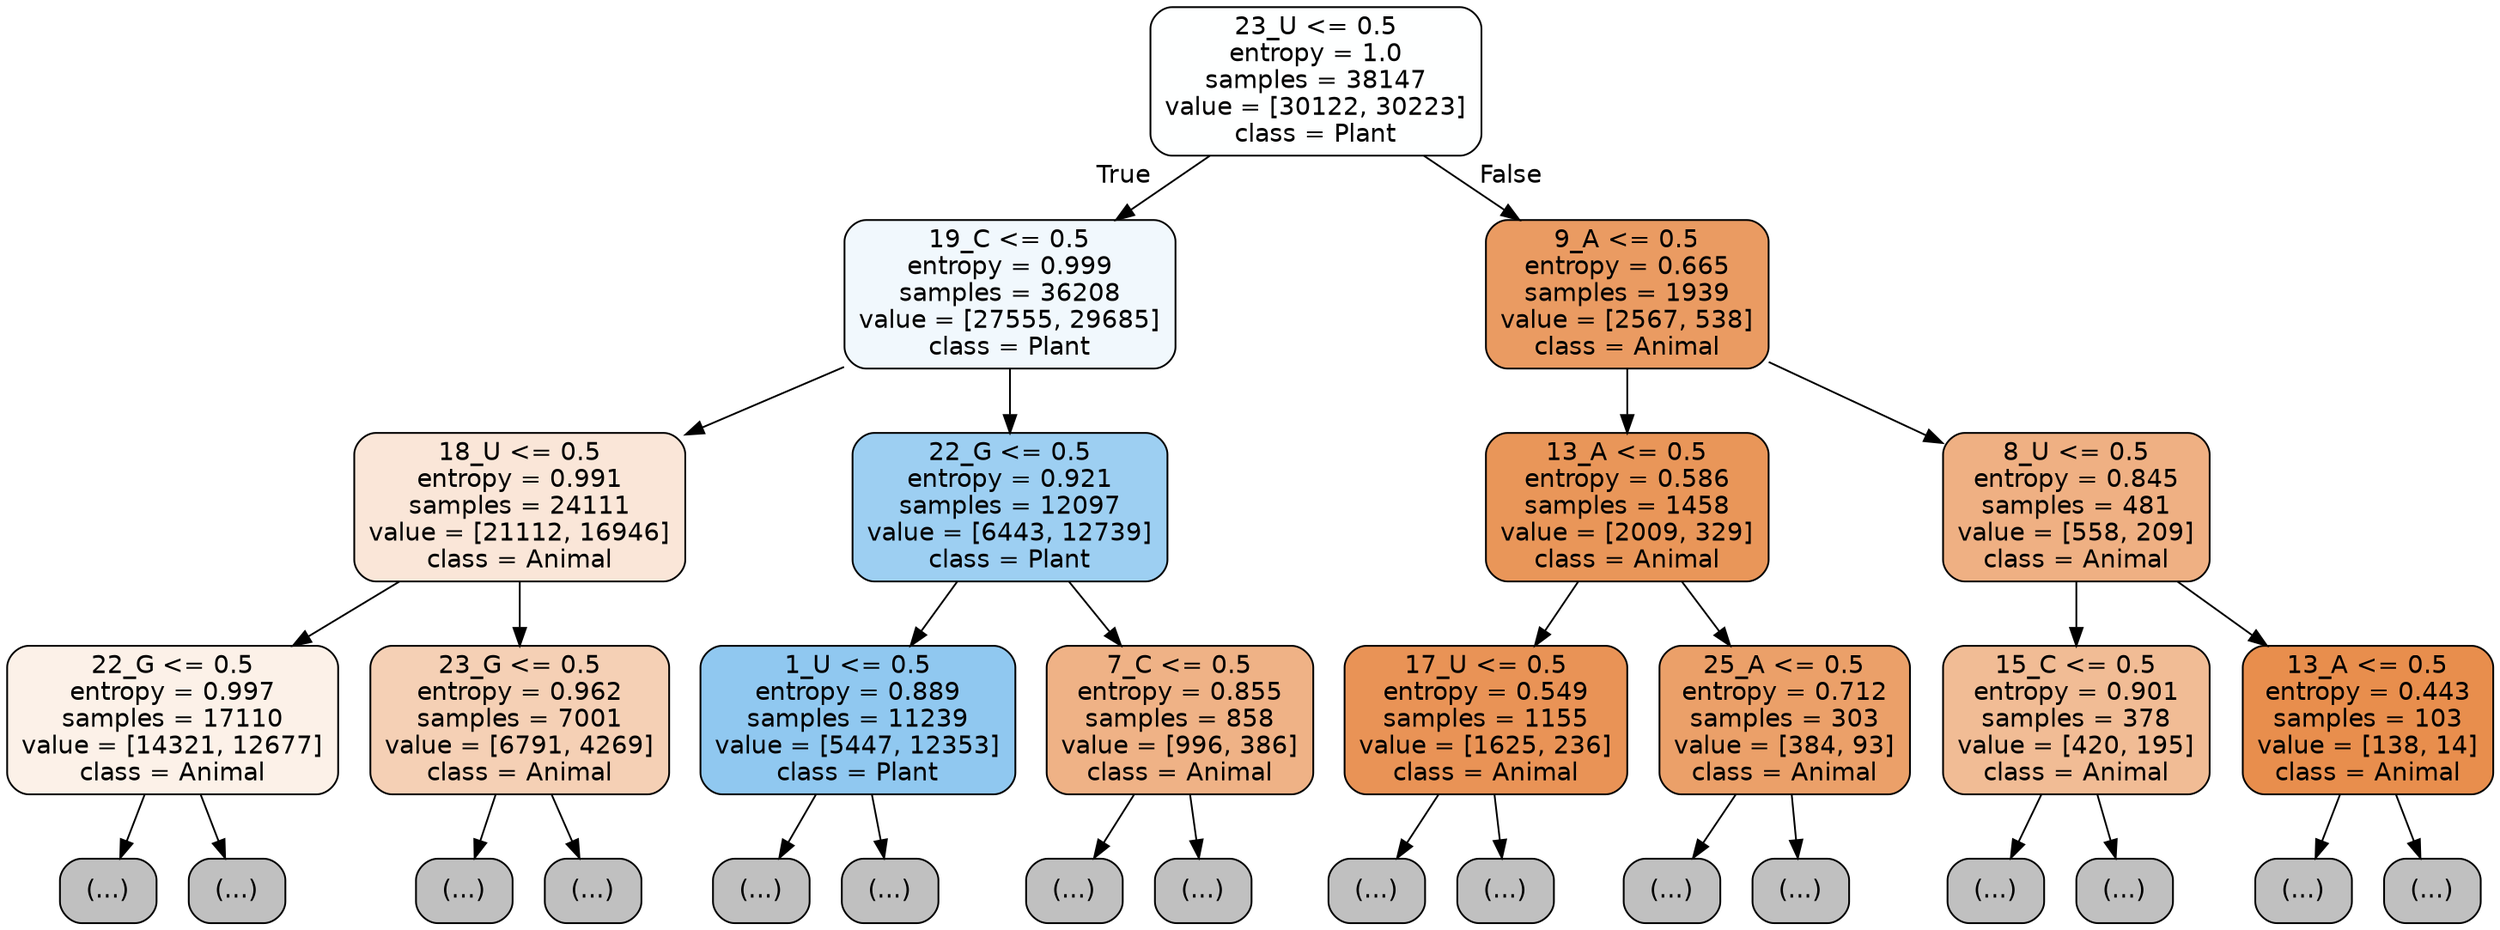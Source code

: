 digraph Tree {
node [shape=box, style="filled, rounded", color="black", fontname="helvetica"] ;
edge [fontname="helvetica"] ;
0 [label="23_U <= 0.5\nentropy = 1.0\nsamples = 38147\nvalue = [30122, 30223]\nclass = Plant", fillcolor="#feffff"] ;
1 [label="19_C <= 0.5\nentropy = 0.999\nsamples = 36208\nvalue = [27555, 29685]\nclass = Plant", fillcolor="#f1f8fd"] ;
0 -> 1 [labeldistance=2.5, labelangle=45, headlabel="True"] ;
2 [label="18_U <= 0.5\nentropy = 0.991\nsamples = 24111\nvalue = [21112, 16946]\nclass = Animal", fillcolor="#fae6d8"] ;
1 -> 2 ;
3 [label="22_G <= 0.5\nentropy = 0.997\nsamples = 17110\nvalue = [14321, 12677]\nclass = Animal", fillcolor="#fcf1e8"] ;
2 -> 3 ;
4 [label="(...)", fillcolor="#C0C0C0"] ;
3 -> 4 ;
7739 [label="(...)", fillcolor="#C0C0C0"] ;
3 -> 7739 ;
8702 [label="23_G <= 0.5\nentropy = 0.962\nsamples = 7001\nvalue = [6791, 4269]\nclass = Animal", fillcolor="#f5d0b5"] ;
2 -> 8702 ;
8703 [label="(...)", fillcolor="#C0C0C0"] ;
8702 -> 8703 ;
11802 [label="(...)", fillcolor="#C0C0C0"] ;
8702 -> 11802 ;
11945 [label="22_G <= 0.5\nentropy = 0.921\nsamples = 12097\nvalue = [6443, 12739]\nclass = Plant", fillcolor="#9dcff2"] ;
1 -> 11945 ;
11946 [label="1_U <= 0.5\nentropy = 0.889\nsamples = 11239\nvalue = [5447, 12353]\nclass = Plant", fillcolor="#90c8f0"] ;
11945 -> 11946 ;
11947 [label="(...)", fillcolor="#C0C0C0"] ;
11946 -> 11947 ;
13940 [label="(...)", fillcolor="#C0C0C0"] ;
11946 -> 13940 ;
15547 [label="7_C <= 0.5\nentropy = 0.855\nsamples = 858\nvalue = [996, 386]\nclass = Animal", fillcolor="#efb286"] ;
11945 -> 15547 ;
15548 [label="(...)", fillcolor="#C0C0C0"] ;
15547 -> 15548 ;
15919 [label="(...)", fillcolor="#C0C0C0"] ;
15547 -> 15919 ;
16000 [label="9_A <= 0.5\nentropy = 0.665\nsamples = 1939\nvalue = [2567, 538]\nclass = Animal", fillcolor="#ea9b62"] ;
0 -> 16000 [labeldistance=2.5, labelangle=-45, headlabel="False"] ;
16001 [label="13_A <= 0.5\nentropy = 0.586\nsamples = 1458\nvalue = [2009, 329]\nclass = Animal", fillcolor="#e99659"] ;
16000 -> 16001 ;
16002 [label="17_U <= 0.5\nentropy = 0.549\nsamples = 1155\nvalue = [1625, 236]\nclass = Animal", fillcolor="#e99356"] ;
16001 -> 16002 ;
16003 [label="(...)", fillcolor="#C0C0C0"] ;
16002 -> 16003 ;
16334 [label="(...)", fillcolor="#C0C0C0"] ;
16002 -> 16334 ;
16441 [label="25_A <= 0.5\nentropy = 0.712\nsamples = 303\nvalue = [384, 93]\nclass = Animal", fillcolor="#eba069"] ;
16001 -> 16441 ;
16442 [label="(...)", fillcolor="#C0C0C0"] ;
16441 -> 16442 ;
16581 [label="(...)", fillcolor="#C0C0C0"] ;
16441 -> 16581 ;
16586 [label="8_U <= 0.5\nentropy = 0.845\nsamples = 481\nvalue = [558, 209]\nclass = Animal", fillcolor="#efb083"] ;
16000 -> 16586 ;
16587 [label="15_C <= 0.5\nentropy = 0.901\nsamples = 378\nvalue = [420, 195]\nclass = Animal", fillcolor="#f1bc95"] ;
16586 -> 16587 ;
16588 [label="(...)", fillcolor="#C0C0C0"] ;
16587 -> 16588 ;
16715 [label="(...)", fillcolor="#C0C0C0"] ;
16587 -> 16715 ;
16756 [label="13_A <= 0.5\nentropy = 0.443\nsamples = 103\nvalue = [138, 14]\nclass = Animal", fillcolor="#e88e4d"] ;
16586 -> 16756 ;
16757 [label="(...)", fillcolor="#C0C0C0"] ;
16756 -> 16757 ;
16788 [label="(...)", fillcolor="#C0C0C0"] ;
16756 -> 16788 ;
}
